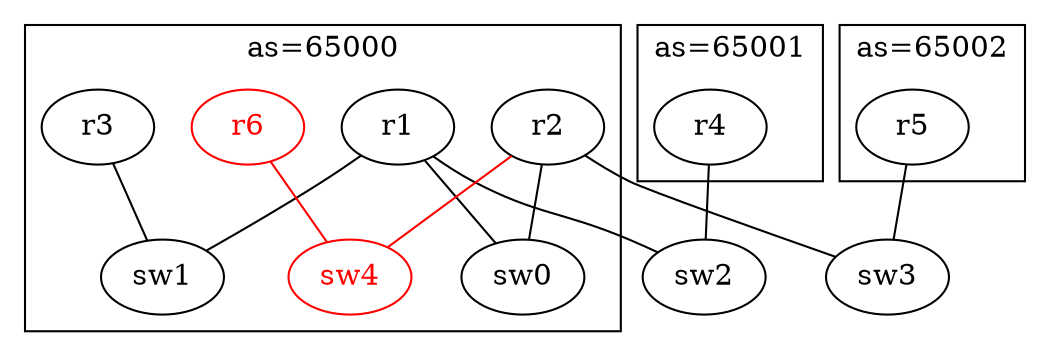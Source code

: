 digraph  {
        subgraph cluster1 {
                label="as=65000";
		r1[class="router; bgp; ospf; as=65000"];
		r2[class="router; bgp; ospf; as=65000"];
		r3[class="router; ospf; as=65000"];
		sw0[class="switch"];
		sw1[class="switch"];
		r6[class="router; ospf", color="red", fontcolor="red"];
		sw4[class="switch", color="red", fontcolor="red"];
        }

	subgraph cluster2 {
		label="as=65001";
		r4[class="router; bgp; as=65001"];
	}

	subgraph cluster3 {
		label="as=65002";
		r5[class="router; bgp; as=65002"];
	}

	sw2[class="switch"];
	sw3[class="switch"];

	r1->sw0[dir="none", tailclass="ibgp; ospf; priority=10"];
	r2->sw0[dir="none", tailclass="ibgp; ospf; priority=5"]
	r1->sw1[dir="none", tailclass="ospf; priority=10"];
	r3->sw1[dir="none", tailclass="ospf; priority=5"];
	r1->sw2[dir="none", tailclass="ebgp"];
	r4->sw2[dir="none", tailclass="ebgp"];
	r2->sw3[dir="none", tailclass="ebgp"];
	r5->sw3[dir="none", tailclass="ebgp"];
	r2->sw4[dir="none", tailclass="ospf; priority=10", color="red"];
	r6->sw4[dir="none", tailclass="ospf; priority=5", color="red"];
}
